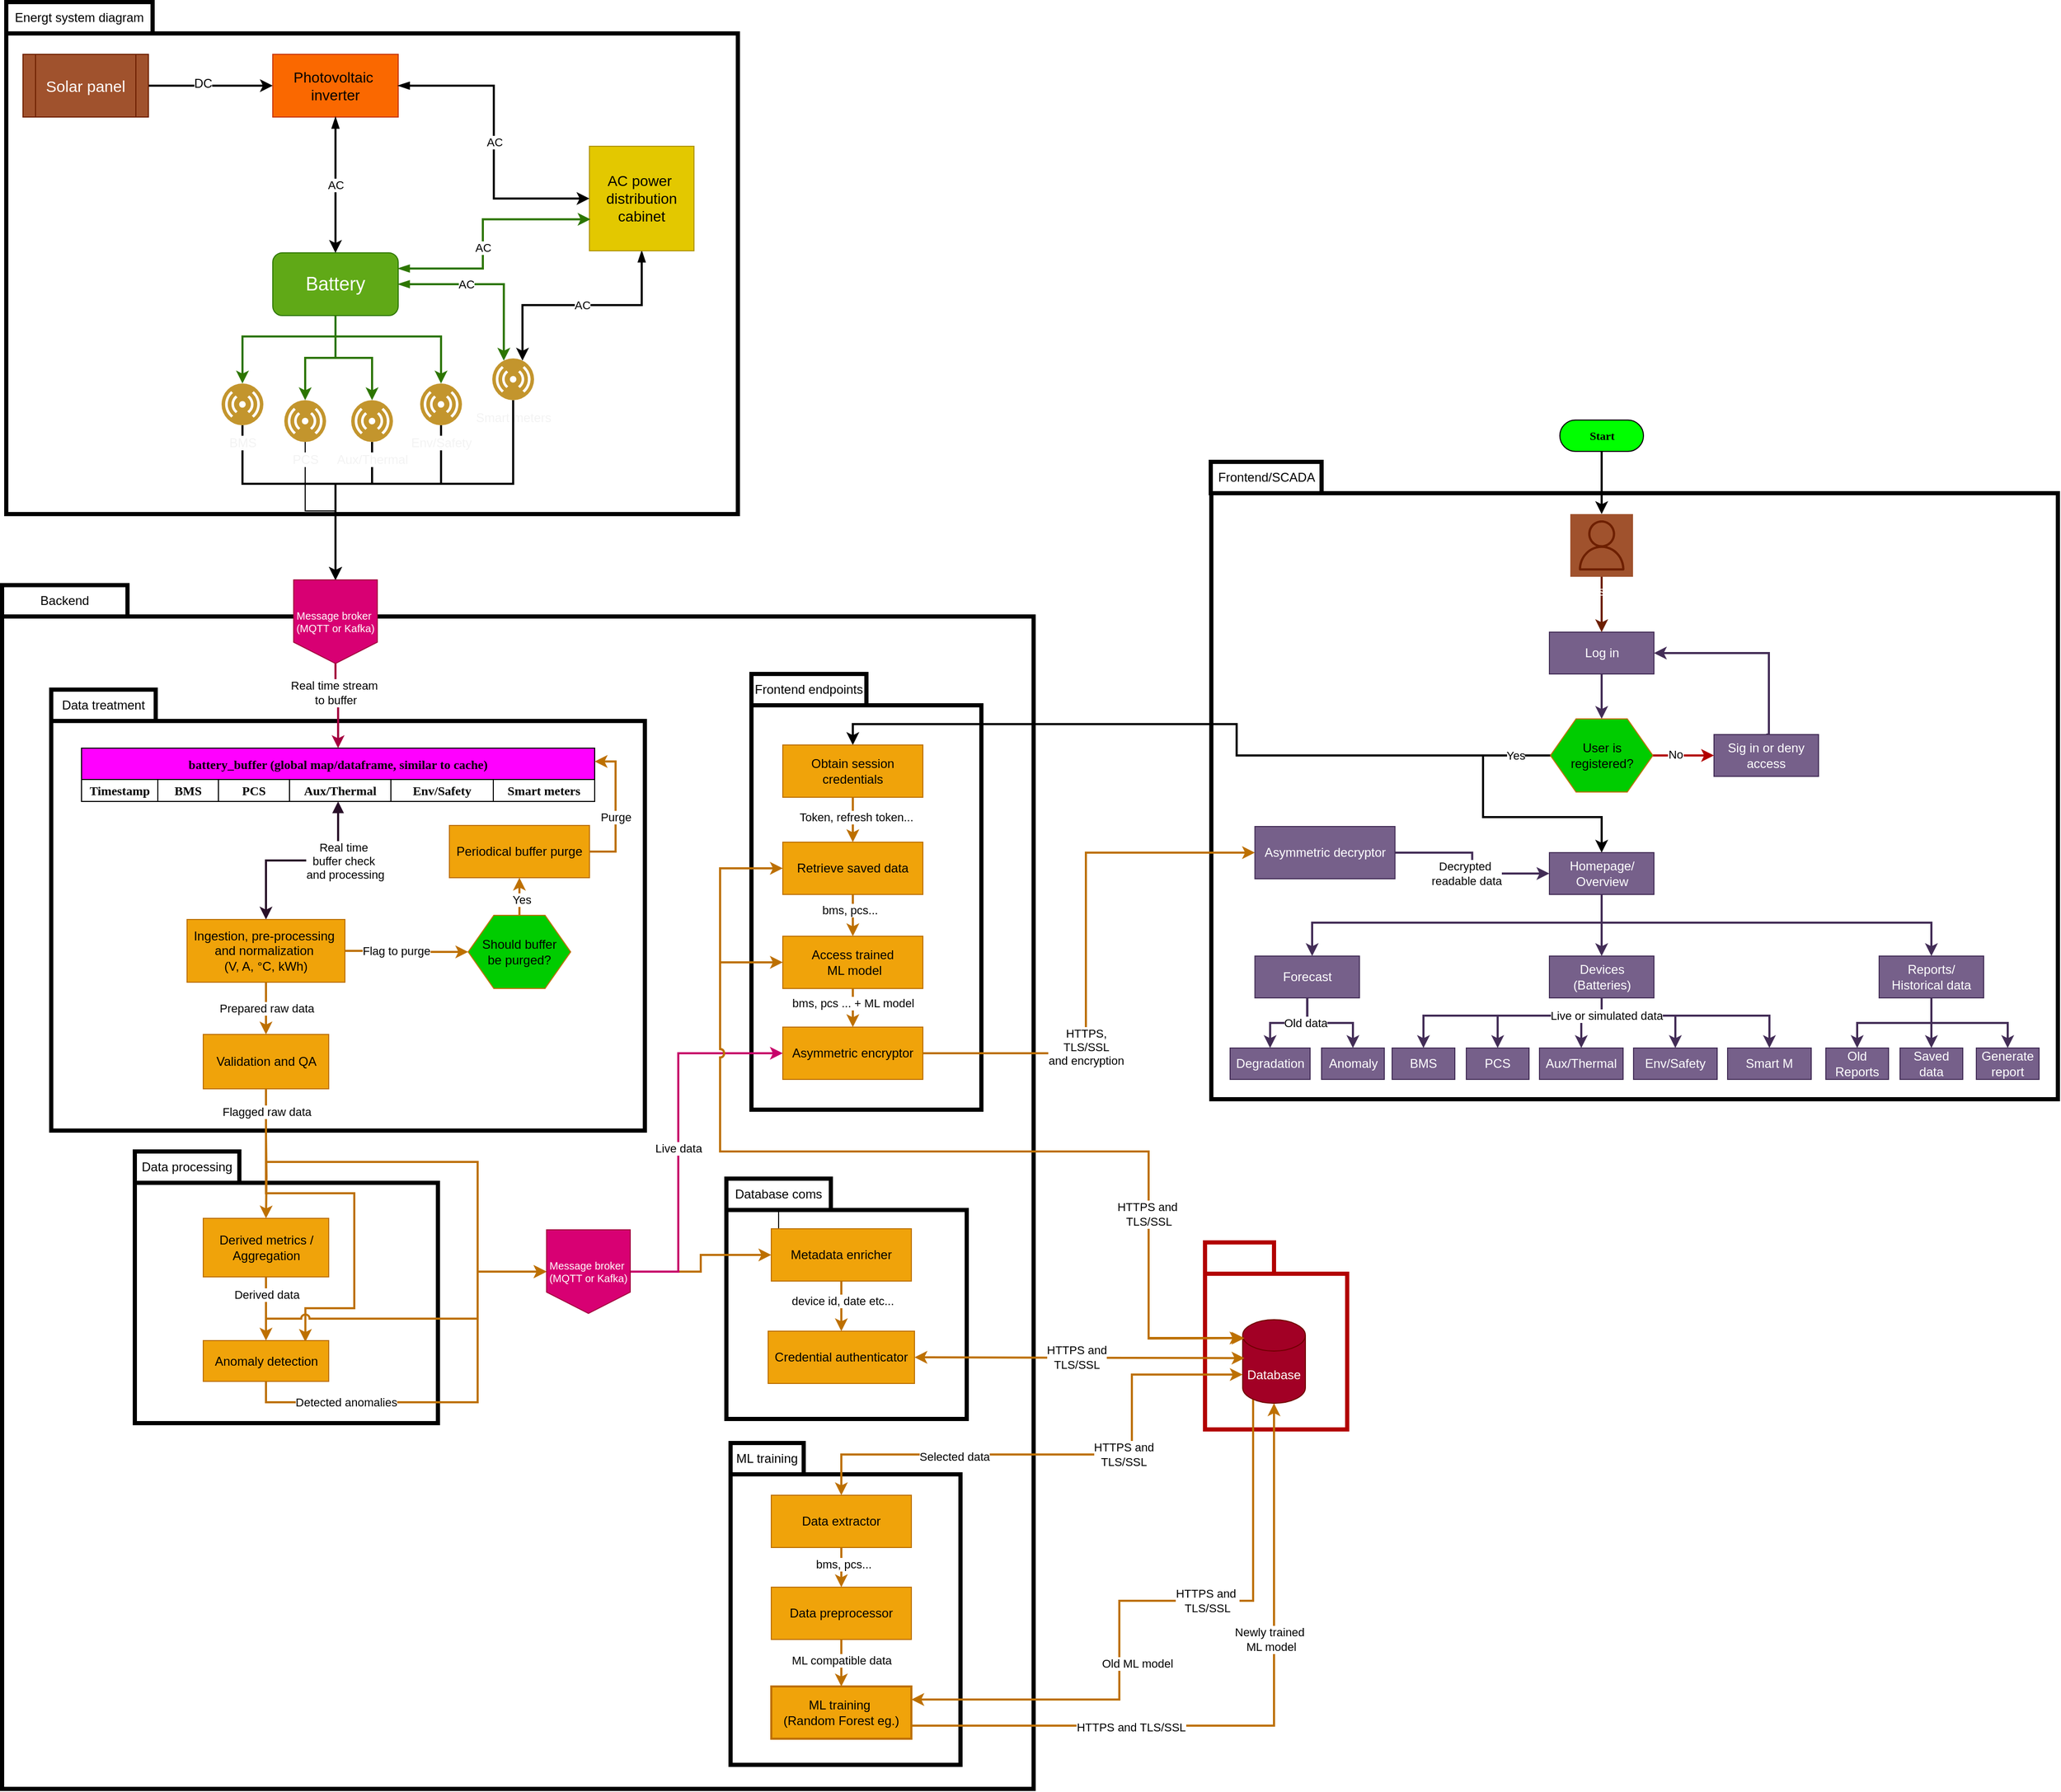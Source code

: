 <mxfile version="27.0.9">
  <diagram id="Y-wKTUxhbntM-42to69_" name="Page-1">
    <mxGraphModel dx="1815" dy="2255" grid="1" gridSize="10" guides="1" tooltips="1" connect="1" arrows="1" fold="1" page="1" pageScale="1" pageWidth="850" pageHeight="1100" math="0" shadow="0">
      <root>
        <mxCell id="0" />
        <mxCell id="1" parent="0" />
        <mxCell id="rIYs5-j6lE43D8OGLTkJ-258" value="" style="rounded=0;whiteSpace=wrap;html=1;fillColor=none;strokeColor=light-dark(#000000,#AAB318);strokeWidth=4;" vertex="1" parent="1">
          <mxGeometry x="173" y="-502" width="987" height="1122" as="geometry" />
        </mxCell>
        <mxCell id="rIYs5-j6lE43D8OGLTkJ-426" value="" style="rounded=0;whiteSpace=wrap;html=1;fillColor=none;strokeColor=light-dark(#000000,#FAFF2C);strokeWidth=4;" vertex="1" parent="1">
          <mxGeometry x="870" y="319" width="220" height="278" as="geometry" />
        </mxCell>
        <mxCell id="rIYs5-j6lE43D8OGLTkJ-427" value="ML training" style="rounded=0;whiteSpace=wrap;html=1;fillColor=default;strokeColor=light-dark(#000000,#ECF821);strokeWidth=4;" vertex="1" parent="1">
          <mxGeometry x="870" y="289" width="70" height="30" as="geometry" />
        </mxCell>
        <mxCell id="rIYs5-j6lE43D8OGLTkJ-394" value="" style="rounded=0;whiteSpace=wrap;html=1;fillColor=none;strokeColor=light-dark(#000000,#FAFF2C);strokeWidth=4;" vertex="1" parent="1">
          <mxGeometry x="890" y="-417" width="220" height="387" as="geometry" />
        </mxCell>
        <mxCell id="rIYs5-j6lE43D8OGLTkJ-395" value="Frontend endpoints" style="rounded=0;whiteSpace=wrap;html=1;fillColor=default;strokeColor=light-dark(#000000,#ECF821);strokeWidth=4;" vertex="1" parent="1">
          <mxGeometry x="890" y="-447" width="110" height="30" as="geometry" />
        </mxCell>
        <mxCell id="rIYs5-j6lE43D8OGLTkJ-392" value="" style="rounded=0;whiteSpace=wrap;html=1;fillColor=none;strokeColor=default;strokeWidth=4;" vertex="1" parent="1">
          <mxGeometry x="1330" y="-620" width="810" height="580" as="geometry" />
        </mxCell>
        <mxCell id="rIYs5-j6lE43D8OGLTkJ-291" value="" style="rounded=0;whiteSpace=wrap;html=1;fillColor=none;strokeColor=#B20000;strokeWidth=4;fontColor=#ffffff;" vertex="1" parent="1">
          <mxGeometry x="1324" y="127" width="136" height="149" as="geometry" />
        </mxCell>
        <mxCell id="rIYs5-j6lE43D8OGLTkJ-292" value="Database" style="rounded=0;whiteSpace=wrap;html=1;fillColor=none;strokeColor=#B20000;strokeWidth=4;fontColor=#ffffff;" vertex="1" parent="1">
          <mxGeometry x="1324" y="97" width="66" height="30" as="geometry" />
        </mxCell>
        <mxCell id="rIYs5-j6lE43D8OGLTkJ-278" value="" style="rounded=0;whiteSpace=wrap;html=1;fillColor=none;strokeColor=light-dark(#000000,#FAFF2C);strokeWidth=4;" vertex="1" parent="1">
          <mxGeometry x="866" y="66" width="230" height="200" as="geometry" />
        </mxCell>
        <mxCell id="rIYs5-j6lE43D8OGLTkJ-284" value="" style="edgeStyle=orthogonalEdgeStyle;rounded=0;orthogonalLoop=1;jettySize=auto;html=1;" edge="1" parent="1" source="rIYs5-j6lE43D8OGLTkJ-279" target="rIYs5-j6lE43D8OGLTkJ-273">
          <mxGeometry relative="1" as="geometry" />
        </mxCell>
        <mxCell id="rIYs5-j6lE43D8OGLTkJ-279" value="Database coms" style="rounded=0;whiteSpace=wrap;html=1;fillColor=default;strokeColor=light-dark(#000000,#ECF821);strokeWidth=4;" vertex="1" parent="1">
          <mxGeometry x="866" y="36" width="100" height="30" as="geometry" />
        </mxCell>
        <mxCell id="rIYs5-j6lE43D8OGLTkJ-264" style="edgeStyle=orthogonalEdgeStyle;rounded=0;orthogonalLoop=1;jettySize=auto;html=1;strokeColor=light-dark(#BD7000,#C7006A);strokeWidth=2;entryX=0;entryY=0.5;entryDx=0;entryDy=0;" edge="1" parent="1" source="rIYs5-j6lE43D8OGLTkJ-115" target="rIYs5-j6lE43D8OGLTkJ-243">
          <mxGeometry relative="1" as="geometry">
            <mxPoint x="690" y="100" as="targetPoint" />
            <Array as="points">
              <mxPoint x="425" y="20" />
              <mxPoint x="628" y="20" />
              <mxPoint x="628" y="125" />
            </Array>
          </mxGeometry>
        </mxCell>
        <mxCell id="rIYs5-j6lE43D8OGLTkJ-256" value="" style="rounded=0;whiteSpace=wrap;html=1;fillColor=none;strokeColor=light-dark(#000000,#FAFF2C);strokeWidth=4;" vertex="1" parent="1">
          <mxGeometry x="300" y="40" width="290" height="230" as="geometry" />
        </mxCell>
        <mxCell id="rIYs5-j6lE43D8OGLTkJ-257" value="Data processing" style="rounded=0;whiteSpace=wrap;html=1;fillColor=default;strokeColor=light-dark(#000000,#ECF821);strokeWidth=4;" vertex="1" parent="1">
          <mxGeometry x="300" y="10" width="100" height="30" as="geometry" />
        </mxCell>
        <mxCell id="rIYs5-j6lE43D8OGLTkJ-253" value="" style="rounded=0;whiteSpace=wrap;html=1;fillColor=none;strokeColor=light-dark(#000000,#FAFF2C);strokeWidth=4;" vertex="1" parent="1">
          <mxGeometry x="220" y="-402" width="568" height="392" as="geometry" />
        </mxCell>
        <mxCell id="rIYs5-j6lE43D8OGLTkJ-255" value="Data treatment" style="rounded=0;whiteSpace=wrap;html=1;fillColor=default;strokeColor=light-dark(#000000,#ECF821);strokeWidth=4;" vertex="1" parent="1">
          <mxGeometry x="220" y="-432" width="100" height="30" as="geometry" />
        </mxCell>
        <mxCell id="rIYs5-j6lE43D8OGLTkJ-231" value="" style="rounded=0;whiteSpace=wrap;html=1;fillColor=none;strokeColor=light-dark(#000000,#00FF04);strokeWidth=4;" vertex="1" parent="1">
          <mxGeometry x="177" y="-1060" width="700" height="460" as="geometry" />
        </mxCell>
        <mxCell id="rIYs5-j6lE43D8OGLTkJ-34" style="edgeStyle=orthogonalEdgeStyle;rounded=0;orthogonalLoop=1;jettySize=auto;html=1;entryX=0.5;entryY=0;entryDx=0;entryDy=0;strokeColor=light-dark(#000000,#C2932E);strokeWidth=2;" edge="1" parent="1" source="_zimRZ5DNSm216Sf_afM-6" target="rIYs5-j6lE43D8OGLTkJ-27">
          <mxGeometry relative="1" as="geometry">
            <Array as="points">
              <mxPoint x="403" y="-629" />
              <mxPoint x="492" y="-629" />
            </Array>
          </mxGeometry>
        </mxCell>
        <mxCell id="_zimRZ5DNSm216Sf_afM-6" value="BMS" style="image;aspect=fixed;perimeter=ellipsePerimeter;html=1;align=center;shadow=0;dashed=0;fontColor=#F3F3F3;labelBackgroundColor=default;fontSize=12;spacingTop=3;image=img/lib/ibm/users/sensor.svg;" parent="1" vertex="1">
          <mxGeometry x="383" y="-725" width="40" height="40" as="geometry" />
        </mxCell>
        <mxCell id="rIYs5-j6lE43D8OGLTkJ-396" style="edgeStyle=orthogonalEdgeStyle;rounded=0;orthogonalLoop=1;jettySize=auto;html=1;entryX=0.5;entryY=0;entryDx=0;entryDy=0;" edge="1" parent="1" source="_zimRZ5DNSm216Sf_afM-7" target="rIYs5-j6lE43D8OGLTkJ-27">
          <mxGeometry relative="1" as="geometry" />
        </mxCell>
        <mxCell id="_zimRZ5DNSm216Sf_afM-7" value="PCS" style="image;aspect=fixed;perimeter=ellipsePerimeter;html=1;align=center;shadow=0;dashed=0;fontColor=#F3F3F3;labelBackgroundColor=default;fontSize=12;spacingTop=3;image=img/lib/ibm/users/sensor.svg;" parent="1" vertex="1">
          <mxGeometry x="443" y="-709" width="40" height="40" as="geometry" />
        </mxCell>
        <mxCell id="rIYs5-j6lE43D8OGLTkJ-32" style="edgeStyle=orthogonalEdgeStyle;rounded=0;orthogonalLoop=1;jettySize=auto;html=1;entryX=0.5;entryY=0;entryDx=0;entryDy=0;strokeColor=light-dark(#000000,#C2932E);strokeWidth=2;" edge="1" parent="1" source="_zimRZ5DNSm216Sf_afM-8" target="rIYs5-j6lE43D8OGLTkJ-27">
          <mxGeometry relative="1" as="geometry">
            <Array as="points">
              <mxPoint x="460" y="-629" />
              <mxPoint x="425" y="-629" />
            </Array>
          </mxGeometry>
        </mxCell>
        <mxCell id="_zimRZ5DNSm216Sf_afM-8" value="Aux/Thermal" style="image;aspect=fixed;perimeter=ellipsePerimeter;html=1;align=center;shadow=0;dashed=0;fontColor=#F3F3F3;labelBackgroundColor=default;fontSize=12;spacingTop=3;image=img/lib/ibm/users/sensor.svg;" parent="1" vertex="1">
          <mxGeometry x="507" y="-709" width="40" height="40" as="geometry" />
        </mxCell>
        <mxCell id="rIYs5-j6lE43D8OGLTkJ-31" style="edgeStyle=orthogonalEdgeStyle;rounded=0;orthogonalLoop=1;jettySize=auto;html=1;entryX=0.5;entryY=0;entryDx=0;entryDy=0;strokeColor=light-dark(#000000,#C2932E);strokeWidth=2;" edge="1" parent="1" source="_zimRZ5DNSm216Sf_afM-9" target="rIYs5-j6lE43D8OGLTkJ-27">
          <mxGeometry relative="1" as="geometry">
            <Array as="points">
              <mxPoint x="526" y="-629" />
              <mxPoint x="425" y="-629" />
            </Array>
          </mxGeometry>
        </mxCell>
        <mxCell id="_zimRZ5DNSm216Sf_afM-9" value="Env/Safety" style="image;aspect=fixed;perimeter=ellipsePerimeter;html=1;align=center;shadow=0;dashed=0;fontColor=#F3F3F3;labelBackgroundColor=default;fontSize=12;spacingTop=3;image=img/lib/ibm/users/sensor.svg;" parent="1" vertex="1">
          <mxGeometry x="573" y="-725" width="40" height="40" as="geometry" />
        </mxCell>
        <mxCell id="_zimRZ5DNSm216Sf_afM-10" value="Smart meters" style="image;aspect=fixed;perimeter=ellipsePerimeter;html=1;align=center;shadow=0;dashed=0;fontColor=#F3F3F3;labelBackgroundColor=default;fontSize=12;spacingTop=3;image=img/lib/ibm/users/sensor.svg;" parent="1" vertex="1">
          <mxGeometry x="642" y="-749" width="40" height="40" as="geometry" />
        </mxCell>
        <mxCell id="rIYs5-j6lE43D8OGLTkJ-37" value="Real time&amp;nbsp;&lt;div&gt;buffer check&amp;nbsp;&lt;/div&gt;&lt;div&gt;and processing&lt;/div&gt;" style="edgeStyle=orthogonalEdgeStyle;rounded=0;orthogonalLoop=1;jettySize=auto;html=1;entryX=0.5;entryY=0;entryDx=0;entryDy=0;strokeColor=light-dark(#291029,#FF00FF);strokeWidth=2;startArrow=block;startFill=1;" edge="1" parent="1" source="rIYs5-j6lE43D8OGLTkJ-8" target="rIYs5-j6lE43D8OGLTkJ-36">
          <mxGeometry x="-0.379" y="-5" relative="1" as="geometry">
            <mxPoint x="6" y="5" as="offset" />
          </mxGeometry>
        </mxCell>
        <mxCell id="rIYs5-j6lE43D8OGLTkJ-8" value="battery_buffer (global map/dataframe, similar to cache)" style="shape=table;startSize=30;container=1;collapsible=0;childLayout=tableLayout;strokeColor=default;fontSize=12;fillColor=#FF00FF;fontFamily=Tahoma;fontStyle=1;strokeWidth=1;" vertex="1" parent="1">
          <mxGeometry x="249" y="-376" width="491" height="51" as="geometry" />
        </mxCell>
        <mxCell id="rIYs5-j6lE43D8OGLTkJ-9" value="" style="shape=tableRow;horizontal=0;startSize=0;swimlaneHead=0;swimlaneBody=0;strokeColor=inherit;top=0;left=0;bottom=0;right=0;collapsible=0;dropTarget=0;fillColor=none;points=[[0,0.5],[1,0.5]];portConstraint=eastwest;fontSize=12;fontFamily=Tahoma;fontStyle=1" vertex="1" parent="rIYs5-j6lE43D8OGLTkJ-8">
          <mxGeometry y="30" width="491" height="21" as="geometry" />
        </mxCell>
        <mxCell id="rIYs5-j6lE43D8OGLTkJ-72" value="Timestamp" style="shape=partialRectangle;html=1;whiteSpace=wrap;connectable=0;strokeColor=inherit;overflow=hidden;fillColor=none;top=0;left=0;bottom=0;right=0;pointerEvents=1;fontSize=12;fontFamily=Tahoma;fontStyle=1" vertex="1" parent="rIYs5-j6lE43D8OGLTkJ-9">
          <mxGeometry width="73" height="21" as="geometry">
            <mxRectangle width="73" height="21" as="alternateBounds" />
          </mxGeometry>
        </mxCell>
        <mxCell id="rIYs5-j6lE43D8OGLTkJ-10" value="&lt;strong data-end=&quot;372&quot; data-start=&quot;365&quot;&gt;BMS&lt;/strong&gt;" style="shape=partialRectangle;html=1;whiteSpace=wrap;connectable=0;strokeColor=inherit;overflow=hidden;fillColor=none;top=0;left=0;bottom=0;right=0;pointerEvents=1;fontSize=12;fontFamily=Tahoma;fontStyle=1" vertex="1" parent="rIYs5-j6lE43D8OGLTkJ-9">
          <mxGeometry x="73" width="58" height="21" as="geometry">
            <mxRectangle width="58" height="21" as="alternateBounds" />
          </mxGeometry>
        </mxCell>
        <mxCell id="rIYs5-j6lE43D8OGLTkJ-11" value="PCS" style="shape=partialRectangle;html=1;whiteSpace=wrap;connectable=0;strokeColor=inherit;overflow=hidden;fillColor=none;top=0;left=0;bottom=0;right=0;pointerEvents=1;fontSize=12;fontFamily=Tahoma;fontStyle=1" vertex="1" parent="rIYs5-j6lE43D8OGLTkJ-9">
          <mxGeometry x="131" width="68" height="21" as="geometry">
            <mxRectangle width="68" height="21" as="alternateBounds" />
          </mxGeometry>
        </mxCell>
        <mxCell id="rIYs5-j6lE43D8OGLTkJ-12" value="Aux/Thermal" style="shape=partialRectangle;html=1;whiteSpace=wrap;connectable=1;strokeColor=inherit;overflow=hidden;fillColor=none;top=0;left=0;bottom=0;right=0;pointerEvents=1;fontSize=12;movable=1;resizable=1;rotatable=1;deletable=1;editable=1;locked=0;flipH=1;flipV=1;fontFamily=Tahoma;fontStyle=1" vertex="1" parent="rIYs5-j6lE43D8OGLTkJ-9">
          <mxGeometry x="199" width="97" height="21" as="geometry">
            <mxRectangle width="97" height="21" as="alternateBounds" />
          </mxGeometry>
        </mxCell>
        <mxCell id="rIYs5-j6lE43D8OGLTkJ-307" value="Env/Safety" style="shape=partialRectangle;html=1;whiteSpace=wrap;connectable=1;strokeColor=inherit;overflow=hidden;fillColor=none;top=0;left=0;bottom=0;right=0;pointerEvents=1;fontSize=12;movable=1;resizable=1;rotatable=1;deletable=1;editable=1;locked=0;flipH=1;flipV=1;fontFamily=Tahoma;fontStyle=1" vertex="1" parent="rIYs5-j6lE43D8OGLTkJ-9">
          <mxGeometry x="296" width="98" height="21" as="geometry">
            <mxRectangle width="98" height="21" as="alternateBounds" />
          </mxGeometry>
        </mxCell>
        <mxCell id="rIYs5-j6lE43D8OGLTkJ-308" value="Smart meters" style="shape=partialRectangle;html=1;whiteSpace=wrap;connectable=1;strokeColor=inherit;overflow=hidden;fillColor=none;top=0;left=0;bottom=0;right=0;pointerEvents=1;fontSize=12;movable=1;resizable=1;rotatable=1;deletable=1;editable=1;locked=0;flipH=1;flipV=1;fontFamily=Tahoma;fontStyle=1" vertex="1" parent="rIYs5-j6lE43D8OGLTkJ-9">
          <mxGeometry x="394" width="97" height="21" as="geometry">
            <mxRectangle width="97" height="21" as="alternateBounds" />
          </mxGeometry>
        </mxCell>
        <mxCell id="rIYs5-j6lE43D8OGLTkJ-23" style="edgeStyle=orthogonalEdgeStyle;rounded=0;orthogonalLoop=1;jettySize=auto;html=1;entryX=0.5;entryY=0;entryDx=0;entryDy=0;fontSize=11;strokeWidth=2;fillColor=#60a917;strokeColor=#2D7600;" edge="1" parent="1" source="rIYs5-j6lE43D8OGLTkJ-22" target="_zimRZ5DNSm216Sf_afM-9">
          <mxGeometry relative="1" as="geometry">
            <Array as="points">
              <mxPoint x="492" y="-770" />
              <mxPoint x="593" y="-770" />
            </Array>
          </mxGeometry>
        </mxCell>
        <mxCell id="rIYs5-j6lE43D8OGLTkJ-24" style="edgeStyle=orthogonalEdgeStyle;rounded=0;orthogonalLoop=1;jettySize=auto;html=1;entryX=0.5;entryY=0;entryDx=0;entryDy=0;fontSize=11;strokeWidth=2;fillColor=#60a917;strokeColor=#2D7600;" edge="1" parent="1" source="rIYs5-j6lE43D8OGLTkJ-22" target="_zimRZ5DNSm216Sf_afM-8">
          <mxGeometry relative="1" as="geometry" />
        </mxCell>
        <mxCell id="rIYs5-j6lE43D8OGLTkJ-25" style="edgeStyle=orthogonalEdgeStyle;rounded=0;orthogonalLoop=1;jettySize=auto;html=1;entryX=0.5;entryY=0;entryDx=0;entryDy=0;fontSize=11;strokeWidth=2;fillColor=#60a917;strokeColor=#2D7600;" edge="1" parent="1" source="rIYs5-j6lE43D8OGLTkJ-22" target="_zimRZ5DNSm216Sf_afM-7">
          <mxGeometry relative="1" as="geometry" />
        </mxCell>
        <mxCell id="rIYs5-j6lE43D8OGLTkJ-26" style="edgeStyle=orthogonalEdgeStyle;rounded=0;orthogonalLoop=1;jettySize=auto;html=1;entryX=0.5;entryY=0;entryDx=0;entryDy=0;fontSize=11;strokeWidth=2;fillColor=#60a917;strokeColor=#2D7600;" edge="1" parent="1" source="rIYs5-j6lE43D8OGLTkJ-22" target="_zimRZ5DNSm216Sf_afM-6">
          <mxGeometry relative="1" as="geometry">
            <Array as="points">
              <mxPoint x="492" y="-770" />
              <mxPoint x="403" y="-770" />
            </Array>
          </mxGeometry>
        </mxCell>
        <mxCell id="rIYs5-j6lE43D8OGLTkJ-22" value="Battery" style="rounded=1;whiteSpace=wrap;html=1;fillColor=#60a917;fontColor=#ffffff;strokeColor=#2D7600;fontSize=18;" vertex="1" parent="1">
          <mxGeometry x="432" y="-850" width="120" height="60" as="geometry" />
        </mxCell>
        <mxCell id="rIYs5-j6lE43D8OGLTkJ-35" value="Real time stream&amp;nbsp;&lt;div&gt;to buffer&lt;/div&gt;" style="edgeStyle=orthogonalEdgeStyle;rounded=0;orthogonalLoop=1;jettySize=auto;html=1;strokeWidth=2;fillColor=#d80073;strokeColor=#A50040;" edge="1" parent="1" source="rIYs5-j6lE43D8OGLTkJ-27" target="rIYs5-j6lE43D8OGLTkJ-8">
          <mxGeometry x="-0.333" relative="1" as="geometry">
            <mxPoint as="offset" />
          </mxGeometry>
        </mxCell>
        <mxCell id="rIYs5-j6lE43D8OGLTkJ-27" value="Message broker&amp;nbsp;&lt;div&gt;(MQTT or Kafka)&lt;/div&gt;" style="shape=offPageConnector;whiteSpace=wrap;html=1;fillColor=#d80073;fontColor=#ffffff;strokeColor=#A50040;fontSize=10;size=0.256;" vertex="1" parent="1">
          <mxGeometry x="452" y="-537" width="80" height="80" as="geometry" />
        </mxCell>
        <mxCell id="rIYs5-j6lE43D8OGLTkJ-214" value="Prepared raw data" style="edgeStyle=orthogonalEdgeStyle;rounded=0;orthogonalLoop=1;jettySize=auto;html=1;strokeWidth=2;fillColor=#f0a30a;strokeColor=#BD7000;" edge="1" parent="1" source="rIYs5-j6lE43D8OGLTkJ-36" target="rIYs5-j6lE43D8OGLTkJ-115">
          <mxGeometry relative="1" as="geometry" />
        </mxCell>
        <mxCell id="rIYs5-j6lE43D8OGLTkJ-240" style="edgeStyle=orthogonalEdgeStyle;rounded=0;orthogonalLoop=1;jettySize=auto;html=1;entryX=0;entryY=0.5;entryDx=0;entryDy=0;fillColor=#f0a30a;strokeColor=#BD7000;strokeWidth=2;" edge="1" parent="1" source="rIYs5-j6lE43D8OGLTkJ-36" target="rIYs5-j6lE43D8OGLTkJ-267">
          <mxGeometry relative="1" as="geometry" />
        </mxCell>
        <mxCell id="rIYs5-j6lE43D8OGLTkJ-241" value="Flag to purge" style="edgeLabel;html=1;align=center;verticalAlign=middle;resizable=0;points=[];" vertex="1" connectable="0" parent="rIYs5-j6lE43D8OGLTkJ-240">
          <mxGeometry x="-0.108" y="-2" relative="1" as="geometry">
            <mxPoint x="-4" y="-2" as="offset" />
          </mxGeometry>
        </mxCell>
        <mxCell id="rIYs5-j6lE43D8OGLTkJ-36" value="Ingestion, pre-processing&amp;nbsp;&lt;div&gt;and normalization&amp;nbsp;&lt;div&gt;(V, A, °C, kWh)&lt;/div&gt;&lt;/div&gt;" style="rounded=0;whiteSpace=wrap;html=1;fillColor=#f0a30a;fontColor=#000000;strokeColor=#BD7000;" vertex="1" parent="1">
          <mxGeometry x="350" y="-212" width="151" height="60" as="geometry" />
        </mxCell>
        <mxCell id="rIYs5-j6lE43D8OGLTkJ-76" style="edgeStyle=orthogonalEdgeStyle;rounded=0;orthogonalLoop=1;jettySize=auto;html=1;entryX=0;entryY=0.5;entryDx=0;entryDy=0;strokeColor=light-dark(#000000,#A0522D);fillColor=#a0522d;strokeWidth=2;startArrow=none;startFill=0;" edge="1" parent="1" source="rIYs5-j6lE43D8OGLTkJ-74" target="rIYs5-j6lE43D8OGLTkJ-75">
          <mxGeometry relative="1" as="geometry" />
        </mxCell>
        <mxCell id="rIYs5-j6lE43D8OGLTkJ-87" value="DC" style="edgeLabel;html=1;align=center;verticalAlign=middle;resizable=0;points=[];fontSize=12;" vertex="1" connectable="0" parent="rIYs5-j6lE43D8OGLTkJ-76">
          <mxGeometry x="-0.149" y="3" relative="1" as="geometry">
            <mxPoint x="1" y="1" as="offset" />
          </mxGeometry>
        </mxCell>
        <mxCell id="rIYs5-j6lE43D8OGLTkJ-74" value="Solar panel" style="shape=process;whiteSpace=wrap;html=1;backgroundOutline=1;fillColor=#a0522d;fontColor=#ffffff;strokeColor=#6D1F00;fontSize=15;" vertex="1" parent="1">
          <mxGeometry x="193" y="-1040" width="120" height="60" as="geometry" />
        </mxCell>
        <mxCell id="rIYs5-j6lE43D8OGLTkJ-75" value="Photovoltaic&amp;nbsp;&lt;div&gt;inverter&lt;/div&gt;" style="rounded=0;whiteSpace=wrap;html=1;fontSize=14;fillColor=#fa6800;strokeColor=#C73500;fontColor=#000000;" vertex="1" parent="1">
          <mxGeometry x="432" y="-1040" width="120" height="60" as="geometry" />
        </mxCell>
        <mxCell id="rIYs5-j6lE43D8OGLTkJ-77" value="AC" style="edgeStyle=orthogonalEdgeStyle;rounded=0;orthogonalLoop=1;jettySize=auto;html=1;entryX=0.5;entryY=0;entryDx=0;entryDy=0;strokeColor=light-dark(#000000,#FA6800);fillColor=#a0522d;strokeWidth=2;startArrow=blockThin;startFill=1;exitX=0.5;exitY=1;exitDx=0;exitDy=0;" edge="1" parent="1" source="rIYs5-j6lE43D8OGLTkJ-75" target="rIYs5-j6lE43D8OGLTkJ-22">
          <mxGeometry relative="1" as="geometry">
            <mxPoint x="363" y="-990" as="sourcePoint" />
            <mxPoint x="462" y="-990" as="targetPoint" />
          </mxGeometry>
        </mxCell>
        <mxCell id="rIYs5-j6lE43D8OGLTkJ-80" value="AC" style="edgeStyle=orthogonalEdgeStyle;rounded=0;orthogonalLoop=1;jettySize=auto;html=1;entryX=0.75;entryY=0;entryDx=0;entryDy=0;strokeColor=light-dark(#000000,#E3C800);startArrow=blockThin;startFill=1;strokeWidth=2;exitX=0.5;exitY=1;exitDx=0;exitDy=0;" edge="1" parent="1" source="rIYs5-j6lE43D8OGLTkJ-78" target="_zimRZ5DNSm216Sf_afM-10">
          <mxGeometry relative="1" as="geometry">
            <Array as="points">
              <mxPoint x="785" y="-800" />
              <mxPoint x="671" y="-800" />
            </Array>
          </mxGeometry>
        </mxCell>
        <mxCell id="rIYs5-j6lE43D8OGLTkJ-78" value="AC power&amp;nbsp;&lt;div&gt;distribution cabinet&lt;/div&gt;" style="whiteSpace=wrap;html=1;aspect=fixed;fillColor=#e3c800;fontColor=#000000;strokeColor=#B09500;fontSize=14;" vertex="1" parent="1">
          <mxGeometry x="735" y="-952" width="100" height="100" as="geometry" />
        </mxCell>
        <mxCell id="rIYs5-j6lE43D8OGLTkJ-79" value="AC" style="edgeStyle=orthogonalEdgeStyle;rounded=0;orthogonalLoop=1;jettySize=auto;html=1;entryX=0;entryY=0.5;entryDx=0;entryDy=0;strokeColor=light-dark(#000000,#FA6800);fillColor=#a0522d;strokeWidth=2;startArrow=blockThin;startFill=1;exitX=1;exitY=0.5;exitDx=0;exitDy=0;" edge="1" parent="1" source="rIYs5-j6lE43D8OGLTkJ-75" target="rIYs5-j6lE43D8OGLTkJ-78">
          <mxGeometry relative="1" as="geometry">
            <mxPoint x="573" y="-940" as="sourcePoint" />
            <mxPoint x="573" y="-830" as="targetPoint" />
          </mxGeometry>
        </mxCell>
        <mxCell id="rIYs5-j6lE43D8OGLTkJ-81" style="edgeStyle=orthogonalEdgeStyle;rounded=0;orthogonalLoop=1;jettySize=auto;html=1;strokeColor=light-dark(#000000,#C2932E);strokeWidth=2;exitX=0.5;exitY=1;exitDx=0;exitDy=0;entryX=0.5;entryY=0;entryDx=0;entryDy=0;" edge="1" parent="1" source="_zimRZ5DNSm216Sf_afM-10" target="rIYs5-j6lE43D8OGLTkJ-27">
          <mxGeometry relative="1" as="geometry">
            <mxPoint x="637" y="-629" as="sourcePoint" />
            <mxPoint x="426" y="-599" as="targetPoint" />
            <Array as="points">
              <mxPoint x="595" y="-629" />
              <mxPoint x="425" y="-629" />
            </Array>
          </mxGeometry>
        </mxCell>
        <mxCell id="rIYs5-j6lE43D8OGLTkJ-85" value="AC" style="edgeStyle=orthogonalEdgeStyle;rounded=0;orthogonalLoop=1;jettySize=auto;html=1;entryX=0.01;entryY=0.699;entryDx=0;entryDy=0;fontSize=11;strokeWidth=2;fillColor=#60a917;strokeColor=#2D7600;exitX=1;exitY=0.25;exitDx=0;exitDy=0;startArrow=blockThin;startFill=1;entryPerimeter=0;" edge="1" parent="1" source="rIYs5-j6lE43D8OGLTkJ-22" target="rIYs5-j6lE43D8OGLTkJ-78">
          <mxGeometry x="-0.116" relative="1" as="geometry">
            <mxPoint x="573" y="-790" as="sourcePoint" />
            <mxPoint x="674" y="-736" as="targetPoint" />
            <Array as="points">
              <mxPoint x="633" y="-835" />
              <mxPoint x="633" y="-882" />
            </Array>
            <mxPoint y="1" as="offset" />
          </mxGeometry>
        </mxCell>
        <mxCell id="rIYs5-j6lE43D8OGLTkJ-88" value="AC" style="edgeStyle=orthogonalEdgeStyle;rounded=0;orthogonalLoop=1;jettySize=auto;html=1;entryX=0.25;entryY=0;entryDx=0;entryDy=0;fontSize=11;strokeWidth=2;fillColor=#60a917;strokeColor=#2D7600;exitX=1;exitY=0.5;exitDx=0;exitDy=0;startArrow=blockThin;startFill=1;" edge="1" parent="1" source="rIYs5-j6lE43D8OGLTkJ-22" target="_zimRZ5DNSm216Sf_afM-10">
          <mxGeometry x="-0.253" relative="1" as="geometry">
            <mxPoint x="683" y="-785" as="sourcePoint" />
            <mxPoint x="855" y="-830" as="targetPoint" />
            <Array as="points">
              <mxPoint x="653" y="-820" />
            </Array>
            <mxPoint as="offset" />
          </mxGeometry>
        </mxCell>
        <mxCell id="rIYs5-j6lE43D8OGLTkJ-229" style="edgeStyle=orthogonalEdgeStyle;rounded=0;orthogonalLoop=1;jettySize=auto;html=1;entryX=0.814;entryY=0.032;entryDx=0;entryDy=0;entryPerimeter=0;fillColor=#f0a30a;strokeColor=#BD7000;strokeWidth=2;" edge="1" parent="1" source="rIYs5-j6lE43D8OGLTkJ-115" target="rIYs5-j6lE43D8OGLTkJ-224">
          <mxGeometry relative="1" as="geometry">
            <Array as="points">
              <mxPoint x="425" y="50" />
              <mxPoint x="510" y="50" />
              <mxPoint x="510" y="160" />
              <mxPoint x="463" y="160" />
            </Array>
          </mxGeometry>
        </mxCell>
        <mxCell id="rIYs5-j6lE43D8OGLTkJ-263" style="edgeStyle=orthogonalEdgeStyle;rounded=0;orthogonalLoop=1;jettySize=auto;html=1;fillColor=#f0a30a;strokeColor=light-dark(#BD7000,#C7006A);jumpStyle=arc;strokeWidth=2;entryX=0;entryY=0.5;entryDx=0;entryDy=0;" edge="1" parent="1" source="rIYs5-j6lE43D8OGLTkJ-136" target="rIYs5-j6lE43D8OGLTkJ-243">
          <mxGeometry relative="1" as="geometry">
            <mxPoint x="690" y="130" as="targetPoint" />
            <Array as="points">
              <mxPoint x="425" y="170" />
              <mxPoint x="628" y="170" />
              <mxPoint x="628" y="125" />
            </Array>
          </mxGeometry>
        </mxCell>
        <mxCell id="rIYs5-j6lE43D8OGLTkJ-115" value="&lt;div&gt;Validation and QA&lt;/div&gt;" style="rounded=0;whiteSpace=wrap;html=1;fillColor=#f0a30a;fontColor=#000000;strokeColor=#BD7000;" vertex="1" parent="1">
          <mxGeometry x="365.5" y="-102" width="120" height="52" as="geometry" />
        </mxCell>
        <mxCell id="rIYs5-j6lE43D8OGLTkJ-252" value="Derived data" style="edgeStyle=orthogonalEdgeStyle;rounded=0;orthogonalLoop=1;jettySize=auto;html=1;entryX=0.5;entryY=0;entryDx=0;entryDy=0;fillColor=#f0a30a;strokeColor=#BD7000;strokeWidth=2;" edge="1" parent="1" source="rIYs5-j6lE43D8OGLTkJ-136" target="rIYs5-j6lE43D8OGLTkJ-224">
          <mxGeometry x="-0.439" relative="1" as="geometry">
            <mxPoint as="offset" />
          </mxGeometry>
        </mxCell>
        <mxCell id="rIYs5-j6lE43D8OGLTkJ-136" value="&lt;div&gt;Derived metrics / Aggregation&lt;/div&gt;" style="rounded=0;whiteSpace=wrap;html=1;fillColor=#f0a30a;fontColor=#000000;strokeColor=#BD7000;" vertex="1" parent="1">
          <mxGeometry x="365.5" y="74" width="120" height="56" as="geometry" />
        </mxCell>
        <mxCell id="rIYs5-j6lE43D8OGLTkJ-265" style="edgeStyle=orthogonalEdgeStyle;rounded=0;orthogonalLoop=1;jettySize=auto;html=1;strokeColor=light-dark(#BD7000,#C7006A);strokeWidth=2;entryX=0;entryY=0.5;entryDx=0;entryDy=0;" edge="1" parent="1" source="rIYs5-j6lE43D8OGLTkJ-224" target="rIYs5-j6lE43D8OGLTkJ-243">
          <mxGeometry relative="1" as="geometry">
            <mxPoint x="700" y="150" as="targetPoint" />
            <Array as="points">
              <mxPoint x="426" y="250" />
              <mxPoint x="628" y="250" />
              <mxPoint x="628" y="125" />
            </Array>
          </mxGeometry>
        </mxCell>
        <mxCell id="rIYs5-j6lE43D8OGLTkJ-272" value="Detected anomalies" style="edgeLabel;html=1;align=center;verticalAlign=middle;resizable=0;points=[];" vertex="1" connectable="0" parent="rIYs5-j6lE43D8OGLTkJ-265">
          <mxGeometry x="-0.206" y="-3" relative="1" as="geometry">
            <mxPoint x="-68" y="-3" as="offset" />
          </mxGeometry>
        </mxCell>
        <mxCell id="rIYs5-j6lE43D8OGLTkJ-224" value="&lt;div&gt;Anomaly detection&lt;/div&gt;" style="rounded=0;whiteSpace=wrap;html=1;fillColor=#f0a30a;fontColor=#000000;strokeColor=#BD7000;" vertex="1" parent="1">
          <mxGeometry x="365.5" y="191" width="120" height="39" as="geometry" />
        </mxCell>
        <mxCell id="rIYs5-j6lE43D8OGLTkJ-232" value="Energt system diagram" style="rounded=0;whiteSpace=wrap;html=1;fillColor=none;strokeColor=light-dark(#000000,#00FF04);strokeWidth=4;" vertex="1" parent="1">
          <mxGeometry x="177" y="-1090" width="140" height="30" as="geometry" />
        </mxCell>
        <mxCell id="rIYs5-j6lE43D8OGLTkJ-234" value="Backend" style="rounded=0;whiteSpace=wrap;html=1;fillColor=none;strokeColor=light-dark(#000000,#AAB318);strokeWidth=4;" vertex="1" parent="1">
          <mxGeometry x="173" y="-532" width="120" height="30" as="geometry" />
        </mxCell>
        <mxCell id="rIYs5-j6lE43D8OGLTkJ-397" style="edgeStyle=orthogonalEdgeStyle;rounded=0;orthogonalLoop=1;jettySize=auto;html=1;entryX=1;entryY=0.25;entryDx=0;entryDy=0;fillColor=#f0a30a;strokeColor=#BD7000;strokeWidth=2;" edge="1" parent="1" source="rIYs5-j6lE43D8OGLTkJ-235" target="rIYs5-j6lE43D8OGLTkJ-8">
          <mxGeometry relative="1" as="geometry">
            <Array as="points">
              <mxPoint x="760" y="-277" />
              <mxPoint x="760" y="-363" />
            </Array>
          </mxGeometry>
        </mxCell>
        <mxCell id="rIYs5-j6lE43D8OGLTkJ-398" value="Purge" style="edgeLabel;html=1;align=center;verticalAlign=middle;resizable=0;points=[];" vertex="1" connectable="0" parent="rIYs5-j6lE43D8OGLTkJ-397">
          <mxGeometry x="0.026" y="4" relative="1" as="geometry">
            <mxPoint x="4" y="9" as="offset" />
          </mxGeometry>
        </mxCell>
        <mxCell id="rIYs5-j6lE43D8OGLTkJ-235" value="Periodical buffer purge" style="rounded=0;whiteSpace=wrap;html=1;fillColor=#f0a30a;fontColor=#000000;strokeColor=#BD7000;" vertex="1" parent="1">
          <mxGeometry x="601" y="-302" width="134" height="50" as="geometry" />
        </mxCell>
        <mxCell id="rIYs5-j6lE43D8OGLTkJ-266" style="edgeStyle=orthogonalEdgeStyle;rounded=0;orthogonalLoop=1;jettySize=auto;html=1;entryX=0;entryY=0.5;entryDx=0;entryDy=0;strokeWidth=2;strokeColor=light-dark(#BD7000,#C7006A);" edge="1" parent="1" source="rIYs5-j6lE43D8OGLTkJ-243" target="rIYs5-j6lE43D8OGLTkJ-273">
          <mxGeometry relative="1" as="geometry">
            <mxPoint x="980" y="110" as="targetPoint" />
          </mxGeometry>
        </mxCell>
        <mxCell id="rIYs5-j6lE43D8OGLTkJ-294" style="edgeStyle=orthogonalEdgeStyle;rounded=0;orthogonalLoop=1;jettySize=auto;html=1;entryX=0;entryY=0.5;entryDx=0;entryDy=0;strokeWidth=2;fillColor=#e51400;strokeColor=#C7006A;" edge="1" parent="1" source="rIYs5-j6lE43D8OGLTkJ-243" target="rIYs5-j6lE43D8OGLTkJ-344">
          <mxGeometry relative="1" as="geometry">
            <mxPoint x="1000" y="-50" as="targetPoint" />
            <Array as="points">
              <mxPoint x="820" y="125" />
              <mxPoint x="820" y="-84" />
            </Array>
          </mxGeometry>
        </mxCell>
        <mxCell id="rIYs5-j6lE43D8OGLTkJ-295" value="Live data" style="edgeLabel;html=1;align=center;verticalAlign=middle;resizable=0;points=[];" vertex="1" connectable="0" parent="rIYs5-j6lE43D8OGLTkJ-294">
          <mxGeometry x="0.166" relative="1" as="geometry">
            <mxPoint y="43" as="offset" />
          </mxGeometry>
        </mxCell>
        <mxCell id="rIYs5-j6lE43D8OGLTkJ-243" value="Message broker&amp;nbsp;&lt;div&gt;(MQTT or Kafka)&lt;/div&gt;" style="shape=offPageConnector;whiteSpace=wrap;html=1;fillColor=#d80073;fontColor=#ffffff;strokeColor=#A50040;fontSize=10;size=0.256;" vertex="1" parent="1">
          <mxGeometry x="694" y="85" width="80" height="80" as="geometry" />
        </mxCell>
        <mxCell id="rIYs5-j6lE43D8OGLTkJ-215" value="Flagged raw data" style="edgeStyle=orthogonalEdgeStyle;rounded=0;orthogonalLoop=1;jettySize=auto;html=1;entryX=0.5;entryY=0;entryDx=0;entryDy=0;fillColor=#f0a30a;strokeColor=#BD7000;strokeWidth=2;" edge="1" parent="1" target="rIYs5-j6lE43D8OGLTkJ-136">
          <mxGeometry x="-1" y="-21" relative="1" as="geometry">
            <mxPoint x="425.5" y="-7" as="sourcePoint" />
            <mxPoint x="425.5" y="55" as="targetPoint" />
            <mxPoint x="21" y="-21" as="offset" />
          </mxGeometry>
        </mxCell>
        <mxCell id="rIYs5-j6lE43D8OGLTkJ-269" value="Yes" style="edgeStyle=orthogonalEdgeStyle;rounded=0;orthogonalLoop=1;jettySize=auto;html=1;entryX=0.5;entryY=1;entryDx=0;entryDy=0;strokeWidth=2;fillColor=#f0a30a;strokeColor=light-dark(#BD7000,#00CC00);" edge="1" parent="1" source="rIYs5-j6lE43D8OGLTkJ-267" target="rIYs5-j6lE43D8OGLTkJ-235">
          <mxGeometry x="-0.302" y="-2" relative="1" as="geometry">
            <mxPoint as="offset" />
          </mxGeometry>
        </mxCell>
        <mxCell id="rIYs5-j6lE43D8OGLTkJ-404" style="edgeStyle=orthogonalEdgeStyle;rounded=0;orthogonalLoop=1;jettySize=auto;html=1;entryX=0.5;entryY=0;entryDx=0;entryDy=0;strokeColor=light-dark(#000000,#00CC00);strokeWidth=2;" edge="1" parent="1" source="rIYs5-j6lE43D8OGLTkJ-298" target="rIYs5-j6lE43D8OGLTkJ-299">
          <mxGeometry relative="1" as="geometry">
            <Array as="points">
              <mxPoint x="1590" y="-369" />
              <mxPoint x="1590" y="-310" />
              <mxPoint x="1703" y="-310" />
            </Array>
          </mxGeometry>
        </mxCell>
        <mxCell id="rIYs5-j6lE43D8OGLTkJ-267" value="&lt;div&gt;Should buffer&lt;/div&gt;&lt;div&gt;be purged?&lt;/div&gt;" style="shape=hexagon;perimeter=hexagonPerimeter2;whiteSpace=wrap;html=1;size=0.25;fontFamily=Helvetica;fontSize=12;fontStyle=0;fillColor=#00CC00;fontColor=#000000;strokeColor=light-dark(#BD7000,#009900);" vertex="1" parent="1">
          <mxGeometry x="619" y="-216" width="98" height="70" as="geometry" />
        </mxCell>
        <mxCell id="rIYs5-j6lE43D8OGLTkJ-275" style="edgeStyle=orthogonalEdgeStyle;rounded=0;orthogonalLoop=1;jettySize=auto;html=1;entryX=0.5;entryY=0;entryDx=0;entryDy=0;strokeWidth=2;strokeColor=#BD7000;fillColor=#f0a30a;" edge="1" parent="1" source="rIYs5-j6lE43D8OGLTkJ-273" target="rIYs5-j6lE43D8OGLTkJ-274">
          <mxGeometry relative="1" as="geometry" />
        </mxCell>
        <mxCell id="rIYs5-j6lE43D8OGLTkJ-280" value="device id, date etc..." style="edgeLabel;html=1;align=center;verticalAlign=middle;resizable=0;points=[];" vertex="1" connectable="0" parent="rIYs5-j6lE43D8OGLTkJ-275">
          <mxGeometry x="-0.212" y="1" relative="1" as="geometry">
            <mxPoint as="offset" />
          </mxGeometry>
        </mxCell>
        <mxCell id="rIYs5-j6lE43D8OGLTkJ-273" value="Metadata enricher" style="rounded=0;whiteSpace=wrap;html=1;fillColor=#f0a30a;fontColor=#000000;strokeColor=#BD7000;" vertex="1" parent="1">
          <mxGeometry x="909" y="84" width="134" height="50" as="geometry" />
        </mxCell>
        <mxCell id="rIYs5-j6lE43D8OGLTkJ-274" value="Credential authenticator" style="rounded=0;whiteSpace=wrap;html=1;fillColor=#f0a30a;fontColor=#000000;strokeColor=#BD7000;" vertex="1" parent="1">
          <mxGeometry x="906" y="182" width="140" height="50" as="geometry" />
        </mxCell>
        <mxCell id="rIYs5-j6lE43D8OGLTkJ-421" style="edgeStyle=orthogonalEdgeStyle;rounded=0;orthogonalLoop=1;jettySize=auto;html=1;entryX=1;entryY=0.25;entryDx=0;entryDy=0;exitX=0.286;exitY=0.936;exitDx=0;exitDy=0;exitPerimeter=0;fillColor=#f0a30a;strokeColor=#BD7000;strokeWidth=2;" edge="1" parent="1" source="rIYs5-j6lE43D8OGLTkJ-276" target="rIYs5-j6lE43D8OGLTkJ-411">
          <mxGeometry relative="1" as="geometry">
            <Array as="points">
              <mxPoint x="1370" y="246" />
              <mxPoint x="1370" y="440" />
              <mxPoint x="1242" y="440" />
              <mxPoint x="1242" y="535" />
            </Array>
          </mxGeometry>
        </mxCell>
        <mxCell id="rIYs5-j6lE43D8OGLTkJ-422" value="Old ML model" style="edgeLabel;html=1;align=center;verticalAlign=middle;resizable=0;points=[];" vertex="1" connectable="0" parent="rIYs5-j6lE43D8OGLTkJ-421">
          <mxGeometry x="-0.214" y="-3" relative="1" as="geometry">
            <mxPoint x="-68" y="63" as="offset" />
          </mxGeometry>
        </mxCell>
        <mxCell id="rIYs5-j6lE43D8OGLTkJ-423" value="HTTPS and&amp;nbsp;&lt;div&gt;TLS/SSL&lt;/div&gt;" style="edgeLabel;html=1;align=center;verticalAlign=middle;resizable=0;points=[];" vertex="1" connectable="0" parent="rIYs5-j6lE43D8OGLTkJ-421">
          <mxGeometry x="-0.292" y="3" relative="1" as="geometry">
            <mxPoint x="-25" y="-3" as="offset" />
          </mxGeometry>
        </mxCell>
        <mxCell id="rIYs5-j6lE43D8OGLTkJ-276" value="Database" style="shape=cylinder3;whiteSpace=wrap;html=1;boundedLbl=1;backgroundOutline=1;size=15;fontSize=12;fillColor=#a20025;strokeColor=#6F0000;fontColor=#ffffff;" vertex="1" parent="1">
          <mxGeometry x="1360" y="171" width="60" height="80" as="geometry" />
        </mxCell>
        <mxCell id="rIYs5-j6lE43D8OGLTkJ-277" value="HTTPS and&lt;div&gt;TLS/SSL&lt;/div&gt;" style="edgeStyle=orthogonalEdgeStyle;rounded=0;orthogonalLoop=1;jettySize=auto;html=1;strokeWidth=2;strokeColor=#BD7000;fillColor=#f0a30a;startArrow=classic;startFill=1;entryX=0.028;entryY=0.46;entryDx=0;entryDy=0;entryPerimeter=0;exitX=1;exitY=0.5;exitDx=0;exitDy=0;" edge="1" parent="1" source="rIYs5-j6lE43D8OGLTkJ-274" target="rIYs5-j6lE43D8OGLTkJ-276">
          <mxGeometry x="-0.019" relative="1" as="geometry">
            <mxPoint x="1360" y="209" as="targetPoint" />
            <Array as="points">
              <mxPoint x="1046" y="208" />
            </Array>
            <mxPoint as="offset" />
          </mxGeometry>
        </mxCell>
        <mxCell id="rIYs5-j6lE43D8OGLTkJ-340" style="edgeStyle=orthogonalEdgeStyle;rounded=0;orthogonalLoop=1;jettySize=auto;html=1;entryX=0.5;entryY=0;entryDx=0;entryDy=0;fillColor=#a0522d;strokeColor=#6D1F00;strokeWidth=2;" edge="1" parent="1" source="rIYs5-j6lE43D8OGLTkJ-296" target="rIYs5-j6lE43D8OGLTkJ-297">
          <mxGeometry relative="1" as="geometry" />
        </mxCell>
        <mxCell id="rIYs5-j6lE43D8OGLTkJ-296" value="User" style="sketch=0;outlineConnect=0;fontColor=#ffffff;strokeColor=#6D1F00;fillColor=#a0522d;dashed=0;verticalLabelPosition=bottom;verticalAlign=top;align=center;html=1;fontSize=12;fontStyle=0;aspect=fixed;shape=mxgraph.aws4.resourceIcon;resIcon=mxgraph.aws4.user;" vertex="1" parent="1">
          <mxGeometry x="1673.5" y="-600" width="60" height="60" as="geometry" />
        </mxCell>
        <mxCell id="rIYs5-j6lE43D8OGLTkJ-316" style="edgeStyle=orthogonalEdgeStyle;rounded=0;orthogonalLoop=1;jettySize=auto;html=1;entryX=0.5;entryY=0;entryDx=0;entryDy=0;fillColor=#76608a;strokeColor=#432D57;strokeWidth=2;" edge="1" parent="1" source="rIYs5-j6lE43D8OGLTkJ-297" target="rIYs5-j6lE43D8OGLTkJ-298">
          <mxGeometry relative="1" as="geometry" />
        </mxCell>
        <mxCell id="rIYs5-j6lE43D8OGLTkJ-297" value="Log in" style="rounded=0;whiteSpace=wrap;html=1;fillColor=#76608a;fontColor=#ffffff;strokeColor=#432D57;" vertex="1" parent="1">
          <mxGeometry x="1653.5" y="-487" width="100" height="40" as="geometry" />
        </mxCell>
        <mxCell id="rIYs5-j6lE43D8OGLTkJ-314" value="Yes" style="edgeStyle=orthogonalEdgeStyle;rounded=0;orthogonalLoop=1;jettySize=auto;html=1;strokeColor=light-dark(#000000,#00CC00);strokeWidth=2;entryX=0.5;entryY=0;entryDx=0;entryDy=0;" edge="1" parent="1" source="rIYs5-j6lE43D8OGLTkJ-298" target="rIYs5-j6lE43D8OGLTkJ-341">
          <mxGeometry x="-0.905" relative="1" as="geometry">
            <mxPoint x="1640" y="-450" as="targetPoint" />
            <mxPoint as="offset" />
          </mxGeometry>
        </mxCell>
        <mxCell id="rIYs5-j6lE43D8OGLTkJ-317" value="No" style="edgeStyle=orthogonalEdgeStyle;rounded=0;orthogonalLoop=1;jettySize=auto;html=1;entryX=0;entryY=0.5;entryDx=0;entryDy=0;fillColor=#e51400;strokeColor=light-dark(#B20000, #ff0000);strokeWidth=2;" edge="1" parent="1" source="rIYs5-j6lE43D8OGLTkJ-298" target="rIYs5-j6lE43D8OGLTkJ-318">
          <mxGeometry x="-0.282" y="1" relative="1" as="geometry">
            <mxPoint x="1838" y="-369" as="targetPoint" />
            <mxPoint as="offset" />
          </mxGeometry>
        </mxCell>
        <mxCell id="rIYs5-j6lE43D8OGLTkJ-298" value="User is registered?" style="shape=hexagon;perimeter=hexagonPerimeter2;whiteSpace=wrap;html=1;size=0.25;fontFamily=Helvetica;fontSize=12;fontStyle=0;fillColor=#00CC00;fontColor=#000000;strokeColor=light-dark(#BD7000,#009900);" vertex="1" parent="1">
          <mxGeometry x="1654.5" y="-404" width="98" height="70" as="geometry" />
        </mxCell>
        <mxCell id="rIYs5-j6lE43D8OGLTkJ-337" style="edgeStyle=orthogonalEdgeStyle;rounded=0;orthogonalLoop=1;jettySize=auto;html=1;fillColor=#76608a;strokeColor=#432D57;strokeWidth=2;entryX=0.5;entryY=0;entryDx=0;entryDy=0;" edge="1" parent="1" source="rIYs5-j6lE43D8OGLTkJ-299" target="rIYs5-j6lE43D8OGLTkJ-302">
          <mxGeometry relative="1" as="geometry">
            <Array as="points">
              <mxPoint x="1704" y="-209" />
              <mxPoint x="2019" y="-209" />
            </Array>
          </mxGeometry>
        </mxCell>
        <mxCell id="rIYs5-j6lE43D8OGLTkJ-338" style="edgeStyle=orthogonalEdgeStyle;rounded=0;orthogonalLoop=1;jettySize=auto;html=1;entryX=0.5;entryY=0;entryDx=0;entryDy=0;fillColor=#76608a;strokeColor=#432D57;strokeWidth=2;" edge="1" parent="1" source="rIYs5-j6lE43D8OGLTkJ-299" target="rIYs5-j6lE43D8OGLTkJ-303">
          <mxGeometry relative="1" as="geometry" />
        </mxCell>
        <mxCell id="rIYs5-j6lE43D8OGLTkJ-339" style="edgeStyle=orthogonalEdgeStyle;rounded=0;orthogonalLoop=1;jettySize=auto;html=1;fillColor=#76608a;strokeColor=#432D57;strokeWidth=2;" edge="1" parent="1" source="rIYs5-j6lE43D8OGLTkJ-299" target="rIYs5-j6lE43D8OGLTkJ-300">
          <mxGeometry relative="1" as="geometry">
            <Array as="points">
              <mxPoint x="1703.5" y="-209" />
              <mxPoint x="1426.5" y="-209" />
            </Array>
          </mxGeometry>
        </mxCell>
        <mxCell id="rIYs5-j6lE43D8OGLTkJ-299" value="Homepage/ Overview" style="rounded=0;whiteSpace=wrap;html=1;fillColor=#76608a;fontColor=#ffffff;strokeColor=#432D57;" vertex="1" parent="1">
          <mxGeometry x="1653.5" y="-276" width="100" height="40" as="geometry" />
        </mxCell>
        <mxCell id="rIYs5-j6lE43D8OGLTkJ-336" style="edgeStyle=orthogonalEdgeStyle;rounded=0;orthogonalLoop=1;jettySize=auto;html=1;entryX=0.5;entryY=0;entryDx=0;entryDy=0;fillColor=#76608a;strokeColor=#432D57;strokeWidth=2;" edge="1" parent="1" source="rIYs5-j6lE43D8OGLTkJ-300" target="rIYs5-j6lE43D8OGLTkJ-332">
          <mxGeometry relative="1" as="geometry" />
        </mxCell>
        <mxCell id="rIYs5-j6lE43D8OGLTkJ-335" value="Old data" style="edgeStyle=orthogonalEdgeStyle;rounded=0;orthogonalLoop=1;jettySize=auto;html=1;entryX=0.5;entryY=0;entryDx=0;entryDy=0;fillColor=#76608a;strokeColor=#432D57;strokeWidth=2;" edge="1" parent="1" source="rIYs5-j6lE43D8OGLTkJ-300" target="rIYs5-j6lE43D8OGLTkJ-333">
          <mxGeometry x="-0.476" y="-2" relative="1" as="geometry">
            <mxPoint x="-2" y="-2" as="offset" />
          </mxGeometry>
        </mxCell>
        <mxCell id="rIYs5-j6lE43D8OGLTkJ-300" value="Forecast" style="rounded=0;whiteSpace=wrap;html=1;fillColor=#76608a;fontColor=#ffffff;strokeColor=#432D57;" vertex="1" parent="1">
          <mxGeometry x="1371.75" y="-177" width="100" height="40" as="geometry" />
        </mxCell>
        <mxCell id="rIYs5-j6lE43D8OGLTkJ-324" style="edgeStyle=orthogonalEdgeStyle;rounded=0;orthogonalLoop=1;jettySize=auto;html=1;fillColor=#76608a;strokeColor=#432D57;strokeWidth=2;" edge="1" parent="1" source="rIYs5-j6lE43D8OGLTkJ-302" target="rIYs5-j6lE43D8OGLTkJ-312">
          <mxGeometry relative="1" as="geometry" />
        </mxCell>
        <mxCell id="rIYs5-j6lE43D8OGLTkJ-325" style="edgeStyle=orthogonalEdgeStyle;rounded=0;orthogonalLoop=1;jettySize=auto;html=1;entryX=0.5;entryY=0;entryDx=0;entryDy=0;fillColor=#76608a;strokeColor=#432D57;strokeWidth=2;" edge="1" parent="1" source="rIYs5-j6lE43D8OGLTkJ-302" target="rIYs5-j6lE43D8OGLTkJ-311">
          <mxGeometry relative="1" as="geometry" />
        </mxCell>
        <mxCell id="rIYs5-j6lE43D8OGLTkJ-348" style="edgeStyle=orthogonalEdgeStyle;rounded=0;orthogonalLoop=1;jettySize=auto;html=1;entryX=0.5;entryY=0;entryDx=0;entryDy=0;fillColor=#76608a;strokeColor=#432D57;strokeWidth=2;" edge="1" parent="1" source="rIYs5-j6lE43D8OGLTkJ-302" target="rIYs5-j6lE43D8OGLTkJ-346">
          <mxGeometry relative="1" as="geometry" />
        </mxCell>
        <mxCell id="rIYs5-j6lE43D8OGLTkJ-302" value="Reports/&lt;div&gt;Historical data&lt;/div&gt;" style="rounded=0;whiteSpace=wrap;html=1;fillColor=#76608a;fontColor=#ffffff;strokeColor=#432D57;" vertex="1" parent="1">
          <mxGeometry x="1969" y="-177" width="100" height="40" as="geometry" />
        </mxCell>
        <mxCell id="rIYs5-j6lE43D8OGLTkJ-327" style="edgeStyle=orthogonalEdgeStyle;rounded=0;orthogonalLoop=1;jettySize=auto;html=1;fillColor=#76608a;strokeColor=#432D57;strokeWidth=2;" edge="1" parent="1" source="rIYs5-j6lE43D8OGLTkJ-303" target="rIYs5-j6lE43D8OGLTkJ-304">
          <mxGeometry relative="1" as="geometry">
            <Array as="points">
              <mxPoint x="1704" y="-120" />
              <mxPoint x="1533" y="-120" />
            </Array>
          </mxGeometry>
        </mxCell>
        <mxCell id="rIYs5-j6lE43D8OGLTkJ-328" style="edgeStyle=orthogonalEdgeStyle;rounded=0;orthogonalLoop=1;jettySize=auto;html=1;entryX=0.5;entryY=0;entryDx=0;entryDy=0;fillColor=#76608a;strokeColor=#432D57;strokeWidth=2;" edge="1" parent="1" source="rIYs5-j6lE43D8OGLTkJ-303" target="rIYs5-j6lE43D8OGLTkJ-305">
          <mxGeometry relative="1" as="geometry">
            <Array as="points">
              <mxPoint x="1704" y="-120" />
              <mxPoint x="1604" y="-120" />
            </Array>
          </mxGeometry>
        </mxCell>
        <mxCell id="rIYs5-j6lE43D8OGLTkJ-329" style="edgeStyle=orthogonalEdgeStyle;rounded=0;orthogonalLoop=1;jettySize=auto;html=1;entryX=0.5;entryY=0;entryDx=0;entryDy=0;fillColor=#76608a;strokeColor=#432D57;strokeWidth=2;" edge="1" parent="1" source="rIYs5-j6lE43D8OGLTkJ-303" target="rIYs5-j6lE43D8OGLTkJ-306">
          <mxGeometry relative="1" as="geometry">
            <Array as="points">
              <mxPoint x="1704" y="-120" />
              <mxPoint x="1684" y="-120" />
            </Array>
          </mxGeometry>
        </mxCell>
        <mxCell id="rIYs5-j6lE43D8OGLTkJ-330" style="edgeStyle=orthogonalEdgeStyle;rounded=0;orthogonalLoop=1;jettySize=auto;html=1;entryX=0.5;entryY=0;entryDx=0;entryDy=0;fillColor=#76608a;strokeColor=#432D57;strokeWidth=2;" edge="1" parent="1" source="rIYs5-j6lE43D8OGLTkJ-303" target="rIYs5-j6lE43D8OGLTkJ-309">
          <mxGeometry relative="1" as="geometry">
            <Array as="points">
              <mxPoint x="1704" y="-120" />
              <mxPoint x="1774" y="-120" />
            </Array>
          </mxGeometry>
        </mxCell>
        <mxCell id="rIYs5-j6lE43D8OGLTkJ-331" style="edgeStyle=orthogonalEdgeStyle;rounded=0;orthogonalLoop=1;jettySize=auto;html=1;fillColor=#76608a;strokeColor=#432D57;strokeWidth=2;" edge="1" parent="1" source="rIYs5-j6lE43D8OGLTkJ-303" target="rIYs5-j6lE43D8OGLTkJ-310">
          <mxGeometry relative="1" as="geometry">
            <Array as="points">
              <mxPoint x="1704" y="-120" />
              <mxPoint x="1864" y="-120" />
            </Array>
          </mxGeometry>
        </mxCell>
        <mxCell id="rIYs5-j6lE43D8OGLTkJ-349" value="Live or simulated data" style="edgeLabel;html=1;align=center;verticalAlign=middle;resizable=0;points=[];" vertex="1" connectable="0" parent="rIYs5-j6lE43D8OGLTkJ-331">
          <mxGeometry x="-0.575" relative="1" as="geometry">
            <mxPoint x="-23" as="offset" />
          </mxGeometry>
        </mxCell>
        <mxCell id="rIYs5-j6lE43D8OGLTkJ-303" value="Devices (Batteries)" style="rounded=0;whiteSpace=wrap;html=1;fillColor=#76608a;fontColor=#ffffff;strokeColor=#432D57;" vertex="1" parent="1">
          <mxGeometry x="1653.5" y="-177" width="100" height="40" as="geometry" />
        </mxCell>
        <mxCell id="rIYs5-j6lE43D8OGLTkJ-304" value="BMS" style="rounded=0;whiteSpace=wrap;html=1;fillColor=#76608a;fontColor=#ffffff;strokeColor=#432D57;" vertex="1" parent="1">
          <mxGeometry x="1503" y="-89" width="60" height="30" as="geometry" />
        </mxCell>
        <mxCell id="rIYs5-j6lE43D8OGLTkJ-305" value="PCS" style="rounded=0;whiteSpace=wrap;html=1;fillColor=#76608a;fontColor=#ffffff;strokeColor=#432D57;" vertex="1" parent="1">
          <mxGeometry x="1574" y="-89" width="60" height="30" as="geometry" />
        </mxCell>
        <mxCell id="rIYs5-j6lE43D8OGLTkJ-306" value="Aux/Thermal" style="rounded=0;whiteSpace=wrap;html=1;fillColor=#76608a;fontColor=#ffffff;strokeColor=#432D57;" vertex="1" parent="1">
          <mxGeometry x="1644" y="-89" width="80" height="30" as="geometry" />
        </mxCell>
        <mxCell id="rIYs5-j6lE43D8OGLTkJ-309" value="Env/Safety" style="rounded=0;whiteSpace=wrap;html=1;fillColor=#76608a;fontColor=#ffffff;strokeColor=#432D57;" vertex="1" parent="1">
          <mxGeometry x="1734" y="-89" width="80" height="30" as="geometry" />
        </mxCell>
        <mxCell id="rIYs5-j6lE43D8OGLTkJ-310" value="Smart M" style="rounded=0;whiteSpace=wrap;html=1;fillColor=#76608a;fontColor=#ffffff;strokeColor=#432D57;" vertex="1" parent="1">
          <mxGeometry x="1824" y="-89" width="80" height="30" as="geometry" />
        </mxCell>
        <mxCell id="rIYs5-j6lE43D8OGLTkJ-311" value="Old Reports" style="rounded=0;whiteSpace=wrap;html=1;fillColor=#76608a;fontColor=#ffffff;strokeColor=#432D57;" vertex="1" parent="1">
          <mxGeometry x="1918" y="-89" width="60" height="30" as="geometry" />
        </mxCell>
        <mxCell id="rIYs5-j6lE43D8OGLTkJ-312" value="Saved data" style="rounded=0;whiteSpace=wrap;html=1;fillColor=#76608a;fontColor=#ffffff;strokeColor=#432D57;" vertex="1" parent="1">
          <mxGeometry x="1989" y="-89" width="60" height="30" as="geometry" />
        </mxCell>
        <mxCell id="rIYs5-j6lE43D8OGLTkJ-320" style="edgeStyle=orthogonalEdgeStyle;rounded=0;orthogonalLoop=1;jettySize=auto;html=1;entryX=1;entryY=0.5;entryDx=0;entryDy=0;fillColor=#76608a;strokeColor=#432D57;strokeWidth=2;exitX=0.5;exitY=0;exitDx=0;exitDy=0;" edge="1" parent="1" source="rIYs5-j6lE43D8OGLTkJ-318" target="rIYs5-j6lE43D8OGLTkJ-297">
          <mxGeometry relative="1" as="geometry">
            <mxPoint x="1893.5" y="-450" as="sourcePoint" />
            <Array as="points">
              <mxPoint x="1863.5" y="-389" />
              <mxPoint x="1863.5" y="-467" />
            </Array>
          </mxGeometry>
        </mxCell>
        <mxCell id="rIYs5-j6lE43D8OGLTkJ-318" value="Sig in or deny access" style="rounded=0;whiteSpace=wrap;html=1;fillColor=#76608a;fontColor=#ffffff;strokeColor=#432D57;" vertex="1" parent="1">
          <mxGeometry x="1811" y="-389" width="100" height="40" as="geometry" />
        </mxCell>
        <mxCell id="rIYs5-j6lE43D8OGLTkJ-332" value="Degradation" style="rounded=0;whiteSpace=wrap;html=1;fillColor=#76608a;fontColor=#ffffff;strokeColor=#432D57;" vertex="1" parent="1">
          <mxGeometry x="1348" y="-89" width="76.5" height="30" as="geometry" />
        </mxCell>
        <mxCell id="rIYs5-j6lE43D8OGLTkJ-333" value="Anomaly" style="rounded=0;whiteSpace=wrap;html=1;fillColor=#76608a;fontColor=#ffffff;strokeColor=#432D57;" vertex="1" parent="1">
          <mxGeometry x="1435.5" y="-89" width="60" height="30" as="geometry" />
        </mxCell>
        <mxCell id="rIYs5-j6lE43D8OGLTkJ-343" value="Token, refresh token&lt;span style=&quot;background-color: light-dark(#ffffff, var(--ge-dark-color, #121212)); color: light-dark(rgb(0, 0, 0), rgb(255, 255, 255));&quot;&gt;...&lt;/span&gt;" style="edgeStyle=orthogonalEdgeStyle;rounded=0;orthogonalLoop=1;jettySize=auto;html=1;entryX=0.5;entryY=0;entryDx=0;entryDy=0;fillColor=#f0a30a;strokeColor=#BD7000;strokeWidth=2;" edge="1" parent="1" source="rIYs5-j6lE43D8OGLTkJ-341" target="rIYs5-j6lE43D8OGLTkJ-342">
          <mxGeometry x="-0.116" y="3" relative="1" as="geometry">
            <mxPoint as="offset" />
          </mxGeometry>
        </mxCell>
        <mxCell id="rIYs5-j6lE43D8OGLTkJ-341" value="Obtain session credentials" style="rounded=0;whiteSpace=wrap;html=1;fillColor=#f0a30a;fontColor=#000000;strokeColor=#BD7000;" vertex="1" parent="1">
          <mxGeometry x="920" y="-379" width="134" height="50" as="geometry" />
        </mxCell>
        <mxCell id="rIYs5-j6lE43D8OGLTkJ-345" style="edgeStyle=orthogonalEdgeStyle;rounded=0;orthogonalLoop=1;jettySize=auto;html=1;entryX=0.5;entryY=0;entryDx=0;entryDy=0;fillColor=#f0a30a;strokeColor=#BD7000;strokeWidth=2;" edge="1" parent="1" source="rIYs5-j6lE43D8OGLTkJ-342" target="rIYs5-j6lE43D8OGLTkJ-429">
          <mxGeometry relative="1" as="geometry" />
        </mxCell>
        <mxCell id="rIYs5-j6lE43D8OGLTkJ-402" value="bms, pcs..." style="edgeLabel;html=1;align=center;verticalAlign=middle;resizable=0;points=[];" vertex="1" connectable="0" parent="rIYs5-j6lE43D8OGLTkJ-345">
          <mxGeometry x="-0.258" y="-3" relative="1" as="geometry">
            <mxPoint as="offset" />
          </mxGeometry>
        </mxCell>
        <mxCell id="rIYs5-j6lE43D8OGLTkJ-342" value="Retrieve saved data" style="rounded=0;whiteSpace=wrap;html=1;fillColor=#f0a30a;fontColor=#000000;strokeColor=#BD7000;" vertex="1" parent="1">
          <mxGeometry x="920" y="-286" width="134" height="50" as="geometry" />
        </mxCell>
        <mxCell id="rIYs5-j6lE43D8OGLTkJ-352" value="HTTPS,&lt;div&gt;&amp;nbsp;TLS/SSL&amp;nbsp;&lt;/div&gt;&lt;div&gt;&lt;span style=&quot;background-color: light-dark(#ffffff, var(--ge-dark-color, #121212)); color: light-dark(rgb(0, 0, 0), rgb(255, 255, 255));&quot;&gt;and encryption&lt;/span&gt;&lt;/div&gt;" style="edgeStyle=orthogonalEdgeStyle;rounded=0;orthogonalLoop=1;jettySize=auto;html=1;entryX=0;entryY=0.5;entryDx=0;entryDy=0;fillColor=#f0a30a;strokeColor=#BD7000;strokeWidth=2;exitX=1;exitY=0.5;exitDx=0;exitDy=0;" edge="1" parent="1" source="rIYs5-j6lE43D8OGLTkJ-344" target="rIYs5-j6lE43D8OGLTkJ-351">
          <mxGeometry x="-0.364" relative="1" as="geometry">
            <Array as="points">
              <mxPoint x="1210" y="-84" />
              <mxPoint x="1210" y="-276" />
            </Array>
            <mxPoint as="offset" />
          </mxGeometry>
        </mxCell>
        <mxCell id="rIYs5-j6lE43D8OGLTkJ-344" value="Asymmetric encryptor" style="rounded=0;whiteSpace=wrap;html=1;fillColor=#f0a30a;fontColor=#000000;strokeColor=#BD7000;" vertex="1" parent="1">
          <mxGeometry x="920" y="-109" width="134" height="50" as="geometry" />
        </mxCell>
        <mxCell id="rIYs5-j6lE43D8OGLTkJ-346" value="Generate report" style="rounded=0;whiteSpace=wrap;html=1;fillColor=#76608a;fontColor=#ffffff;strokeColor=#432D57;" vertex="1" parent="1">
          <mxGeometry x="2062" y="-89" width="60" height="30" as="geometry" />
        </mxCell>
        <mxCell id="rIYs5-j6lE43D8OGLTkJ-353" style="edgeStyle=orthogonalEdgeStyle;rounded=0;orthogonalLoop=1;jettySize=auto;html=1;entryX=0;entryY=0.5;entryDx=0;entryDy=0;fillColor=#76608a;strokeColor=#432D57;strokeWidth=2;" edge="1" parent="1" source="rIYs5-j6lE43D8OGLTkJ-351" target="rIYs5-j6lE43D8OGLTkJ-299">
          <mxGeometry relative="1" as="geometry" />
        </mxCell>
        <mxCell id="rIYs5-j6lE43D8OGLTkJ-405" value="Decrypted&amp;nbsp;&lt;div&gt;readable&amp;nbsp;&lt;span style=&quot;background-color: light-dark(#ffffff, var(--ge-dark-color, #121212)); color: light-dark(rgb(0, 0, 0), rgb(255, 255, 255));&quot;&gt;data&lt;/span&gt;&lt;/div&gt;" style="edgeLabel;html=1;align=center;verticalAlign=middle;resizable=0;points=[];" vertex="1" connectable="0" parent="rIYs5-j6lE43D8OGLTkJ-353">
          <mxGeometry x="-0.047" y="-4" relative="1" as="geometry">
            <mxPoint x="-2" y="14" as="offset" />
          </mxGeometry>
        </mxCell>
        <mxCell id="rIYs5-j6lE43D8OGLTkJ-351" value="Asymmetric decryptor" style="rounded=0;whiteSpace=wrap;html=1;fillColor=#76608a;fontColor=#ffffff;strokeColor=#432D57;" vertex="1" parent="1">
          <mxGeometry x="1371.75" y="-301" width="134" height="50" as="geometry" />
        </mxCell>
        <mxCell id="rIYs5-j6lE43D8OGLTkJ-399" value="Frontend/SCADA" style="rounded=0;whiteSpace=wrap;html=1;fillColor=none;strokeColor=default;strokeWidth=4;" vertex="1" parent="1">
          <mxGeometry x="1329.5" y="-650" width="106" height="30" as="geometry" />
        </mxCell>
        <mxCell id="rIYs5-j6lE43D8OGLTkJ-415" value="" style="edgeStyle=orthogonalEdgeStyle;rounded=0;orthogonalLoop=1;jettySize=auto;html=1;strokeWidth=2;fillColor=#f0a30a;strokeColor=#BD7000;" edge="1" parent="1" source="rIYs5-j6lE43D8OGLTkJ-406" target="rIYs5-j6lE43D8OGLTkJ-410">
          <mxGeometry relative="1" as="geometry" />
        </mxCell>
        <mxCell id="rIYs5-j6lE43D8OGLTkJ-416" value="bms, pcs..." style="edgeLabel;html=1;align=center;verticalAlign=middle;resizable=0;points=[];" vertex="1" connectable="0" parent="rIYs5-j6lE43D8OGLTkJ-415">
          <mxGeometry x="-0.262" y="2" relative="1" as="geometry">
            <mxPoint as="offset" />
          </mxGeometry>
        </mxCell>
        <mxCell id="rIYs5-j6lE43D8OGLTkJ-406" value="Data extractor" style="rounded=0;whiteSpace=wrap;html=1;fillColor=#f0a30a;fontColor=#000000;strokeColor=#BD7000;" vertex="1" parent="1">
          <mxGeometry x="909" y="339" width="134" height="50" as="geometry" />
        </mxCell>
        <mxCell id="rIYs5-j6lE43D8OGLTkJ-409" style="edgeStyle=orthogonalEdgeStyle;rounded=0;orthogonalLoop=1;jettySize=auto;html=1;strokeColor=light-dark(#000000,#00FF00);strokeWidth=2;" edge="1" parent="1" source="rIYs5-j6lE43D8OGLTkJ-407" target="rIYs5-j6lE43D8OGLTkJ-296">
          <mxGeometry relative="1" as="geometry" />
        </mxCell>
        <mxCell id="rIYs5-j6lE43D8OGLTkJ-407" value="Start" style="html=1;dashed=0;whiteSpace=wrap;shape=mxgraph.dfd.start;fillColor=light-dark(#00FF00,#00FF00);strokeColor=default;fontFamily=Tahoma;fontStyle=1;fontSize=11;" vertex="1" parent="1">
          <mxGeometry x="1663.5" y="-690" width="80" height="30" as="geometry" />
        </mxCell>
        <mxCell id="rIYs5-j6lE43D8OGLTkJ-417" value="" style="edgeStyle=orthogonalEdgeStyle;rounded=0;orthogonalLoop=1;jettySize=auto;html=1;strokeWidth=2;fillColor=#f0a30a;strokeColor=#BD7000;" edge="1" parent="1" source="rIYs5-j6lE43D8OGLTkJ-410" target="rIYs5-j6lE43D8OGLTkJ-411">
          <mxGeometry relative="1" as="geometry" />
        </mxCell>
        <mxCell id="rIYs5-j6lE43D8OGLTkJ-418" value="ML compatible data" style="edgeLabel;html=1;align=center;verticalAlign=middle;resizable=0;points=[];" vertex="1" connectable="0" parent="rIYs5-j6lE43D8OGLTkJ-417">
          <mxGeometry x="-0.477" y="1" relative="1" as="geometry">
            <mxPoint x="-1" y="8" as="offset" />
          </mxGeometry>
        </mxCell>
        <mxCell id="rIYs5-j6lE43D8OGLTkJ-410" value="Data preprocessor" style="rounded=0;whiteSpace=wrap;html=1;fillColor=#f0a30a;fontColor=#000000;strokeColor=#BD7000;" vertex="1" parent="1">
          <mxGeometry x="909" y="427" width="134" height="50" as="geometry" />
        </mxCell>
        <mxCell id="rIYs5-j6lE43D8OGLTkJ-411" value="ML training&amp;nbsp;&lt;div&gt;(Random Forest eg.)&lt;/div&gt;" style="rounded=0;whiteSpace=wrap;html=1;fillColor=#f0a30a;fontColor=#000000;strokeColor=#BD7000;strokeWidth=2;" vertex="1" parent="1">
          <mxGeometry x="909" y="522" width="134" height="50" as="geometry" />
        </mxCell>
        <mxCell id="rIYs5-j6lE43D8OGLTkJ-412" value="HTTPS and&lt;div&gt;TLS/SSL&lt;/div&gt;" style="edgeStyle=orthogonalEdgeStyle;rounded=0;orthogonalLoop=1;jettySize=auto;html=1;strokeWidth=2;strokeColor=#BD7000;fillColor=#f0a30a;startArrow=classic;startFill=1;entryX=0;entryY=0;entryDx=0;entryDy=52.5;entryPerimeter=0;exitX=0.5;exitY=0;exitDx=0;exitDy=0;" edge="1" parent="1" source="rIYs5-j6lE43D8OGLTkJ-406" target="rIYs5-j6lE43D8OGLTkJ-276">
          <mxGeometry x="0.237" relative="1" as="geometry">
            <mxPoint x="940" y="340" as="sourcePoint" />
            <mxPoint x="1254" y="340" as="targetPoint" />
            <Array as="points">
              <mxPoint x="976" y="300" />
              <mxPoint x="1254" y="300" />
              <mxPoint x="1254" y="224" />
            </Array>
            <mxPoint as="offset" />
          </mxGeometry>
        </mxCell>
        <mxCell id="rIYs5-j6lE43D8OGLTkJ-413" value="Selected data" style="edgeLabel;html=1;align=center;verticalAlign=middle;resizable=0;points=[];" vertex="1" connectable="0" parent="rIYs5-j6lE43D8OGLTkJ-412">
          <mxGeometry x="-0.411" y="-2" relative="1" as="geometry">
            <mxPoint as="offset" />
          </mxGeometry>
        </mxCell>
        <mxCell id="rIYs5-j6lE43D8OGLTkJ-419" style="edgeStyle=orthogonalEdgeStyle;rounded=0;orthogonalLoop=1;jettySize=auto;html=1;entryX=0.5;entryY=1;entryDx=0;entryDy=0;entryPerimeter=0;fillColor=#f0a30a;strokeColor=#BD7000;strokeWidth=2;exitX=1;exitY=0.75;exitDx=0;exitDy=0;" edge="1" parent="1" source="rIYs5-j6lE43D8OGLTkJ-411" target="rIYs5-j6lE43D8OGLTkJ-276">
          <mxGeometry relative="1" as="geometry">
            <Array as="points">
              <mxPoint x="1390" y="560" />
            </Array>
          </mxGeometry>
        </mxCell>
        <mxCell id="rIYs5-j6lE43D8OGLTkJ-420" value="Newly trained&amp;nbsp;&lt;div&gt;ML model&lt;/div&gt;" style="edgeLabel;html=1;align=center;verticalAlign=middle;resizable=0;points=[];" vertex="1" connectable="0" parent="rIYs5-j6lE43D8OGLTkJ-419">
          <mxGeometry x="-0.478" y="-3" relative="1" as="geometry">
            <mxPoint x="173" y="-86" as="offset" />
          </mxGeometry>
        </mxCell>
        <mxCell id="rIYs5-j6lE43D8OGLTkJ-424" value="HTTPS and TLS/SSL" style="edgeLabel;html=1;align=center;verticalAlign=middle;resizable=0;points=[];" vertex="1" connectable="0" parent="rIYs5-j6lE43D8OGLTkJ-419">
          <mxGeometry x="-0.361" y="-1" relative="1" as="geometry">
            <mxPoint as="offset" />
          </mxGeometry>
        </mxCell>
        <mxCell id="rIYs5-j6lE43D8OGLTkJ-434" style="edgeStyle=orthogonalEdgeStyle;rounded=0;orthogonalLoop=1;jettySize=auto;html=1;entryX=0.5;entryY=0;entryDx=0;entryDy=0;fillColor=#f0a30a;strokeColor=#BD7000;strokeWidth=2;" edge="1" parent="1" source="rIYs5-j6lE43D8OGLTkJ-429" target="rIYs5-j6lE43D8OGLTkJ-344">
          <mxGeometry relative="1" as="geometry" />
        </mxCell>
        <mxCell id="rIYs5-j6lE43D8OGLTkJ-435" value="bms, pcs ... + ML model" style="edgeLabel;html=1;align=center;verticalAlign=middle;resizable=0;points=[];" vertex="1" connectable="0" parent="rIYs5-j6lE43D8OGLTkJ-434">
          <mxGeometry x="-0.343" relative="1" as="geometry">
            <mxPoint as="offset" />
          </mxGeometry>
        </mxCell>
        <mxCell id="rIYs5-j6lE43D8OGLTkJ-429" value="Access trained&lt;div&gt;&amp;nbsp;ML model&lt;/div&gt;" style="rounded=0;whiteSpace=wrap;html=1;fillColor=#f0a30a;fontColor=#000000;strokeColor=#BD7000;" vertex="1" parent="1">
          <mxGeometry x="920" y="-196" width="134" height="50" as="geometry" />
        </mxCell>
        <mxCell id="rIYs5-j6lE43D8OGLTkJ-437" style="edgeStyle=orthogonalEdgeStyle;rounded=0;orthogonalLoop=1;jettySize=auto;html=1;entryX=-0.004;entryY=0.219;entryDx=0;entryDy=0;entryPerimeter=0;strokeWidth=2;fillColor=#f0a30a;strokeColor=#BD7000;jumpStyle=arc;startArrow=classic;startFill=1;" edge="1" parent="1" source="rIYs5-j6lE43D8OGLTkJ-429" target="rIYs5-j6lE43D8OGLTkJ-276">
          <mxGeometry relative="1" as="geometry">
            <Array as="points">
              <mxPoint x="860" y="-171" />
              <mxPoint x="860" y="10" />
              <mxPoint x="1270" y="10" />
              <mxPoint x="1270" y="189" />
            </Array>
          </mxGeometry>
        </mxCell>
        <mxCell id="rIYs5-j6lE43D8OGLTkJ-350" value="HTTPS and&amp;nbsp;&lt;div&gt;TLS/SSL&lt;/div&gt;" style="edgeStyle=orthogonalEdgeStyle;rounded=0;orthogonalLoop=1;jettySize=auto;html=1;entryX=0;entryY=0.5;entryDx=0;entryDy=0;strokeWidth=2;fillColor=#f0a30a;strokeColor=#BD7000;jumpStyle=arc;startArrow=classic;startFill=1;exitX=0.028;exitY=0.221;exitDx=0;exitDy=0;exitPerimeter=0;" edge="1" parent="1" source="rIYs5-j6lE43D8OGLTkJ-276" target="rIYs5-j6lE43D8OGLTkJ-342">
          <mxGeometry x="-0.584" relative="1" as="geometry">
            <mxPoint x="1290" y="170" as="sourcePoint" />
            <Array as="points">
              <mxPoint x="1290" y="189" />
              <mxPoint x="1270" y="189" />
              <mxPoint x="1270" y="10" />
              <mxPoint x="860" y="10" />
              <mxPoint x="860" y="-261" />
            </Array>
            <mxPoint as="offset" />
          </mxGeometry>
        </mxCell>
      </root>
    </mxGraphModel>
  </diagram>
</mxfile>
